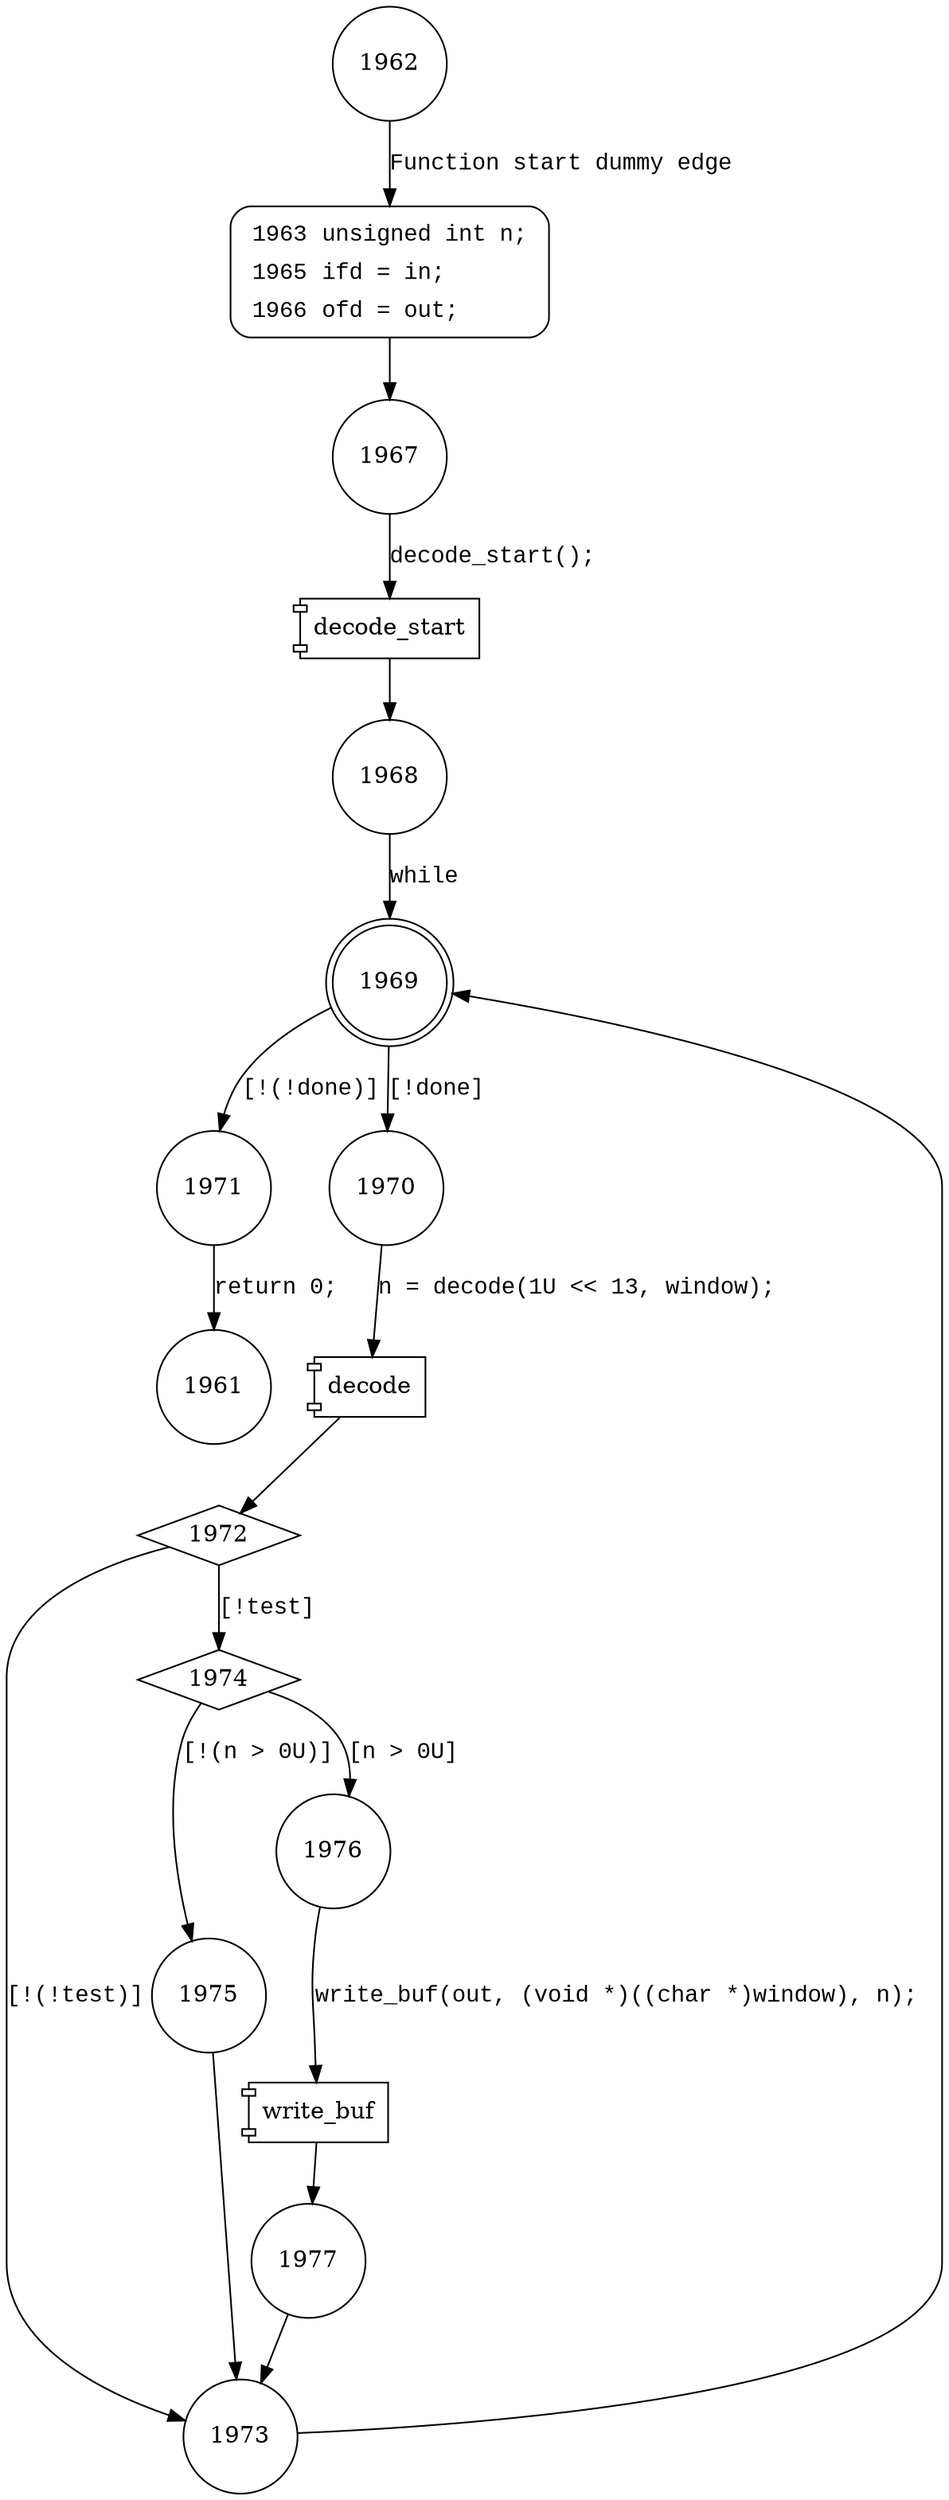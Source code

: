 digraph unlzh {
1962 [shape="circle"]
1963 [shape="circle"]
1967 [shape="circle"]
1968 [shape="circle"]
1969 [shape="doublecircle"]
1971 [shape="circle"]
1970 [shape="circle"]
1972 [shape="diamond"]
1973 [shape="circle"]
1974 [shape="diamond"]
1975 [shape="circle"]
1976 [shape="circle"]
1977 [shape="circle"]
1961 [shape="circle"]
1963 [style="filled,bold" penwidth="1" fillcolor="white" fontname="Courier New" shape="Mrecord" label=<<table border="0" cellborder="0" cellpadding="3" bgcolor="white"><tr><td align="right">1963</td><td align="left">unsigned int n;</td></tr><tr><td align="right">1965</td><td align="left">ifd = in;</td></tr><tr><td align="right">1966</td><td align="left">ofd = out;</td></tr></table>>]
1963 -> 1967[label=""]
1962 -> 1963 [label="Function start dummy edge" fontname="Courier New"]
100255 [shape="component" label="decode_start"]
1967 -> 100255 [label="decode_start();" fontname="Courier New"]
100255 -> 1968 [label="" fontname="Courier New"]
1969 -> 1971 [label="[!(!done)]" fontname="Courier New"]
1969 -> 1970 [label="[!done]" fontname="Courier New"]
100256 [shape="component" label="decode"]
1970 -> 100256 [label="n = decode(1U << 13, window);" fontname="Courier New"]
100256 -> 1972 [label="" fontname="Courier New"]
1972 -> 1973 [label="[!(!test)]" fontname="Courier New"]
1972 -> 1974 [label="[!test]" fontname="Courier New"]
1974 -> 1975 [label="[!(n > 0U)]" fontname="Courier New"]
1974 -> 1976 [label="[n > 0U]" fontname="Courier New"]
100257 [shape="component" label="write_buf"]
1976 -> 100257 [label="write_buf(out, (void *)((char *)window), n);" fontname="Courier New"]
100257 -> 1977 [label="" fontname="Courier New"]
1973 -> 1969 [label="" fontname="Courier New"]
1971 -> 1961 [label="return 0;" fontname="Courier New"]
1968 -> 1969 [label="while" fontname="Courier New"]
1977 -> 1973 [label="" fontname="Courier New"]
1975 -> 1973 [label="" fontname="Courier New"]
}